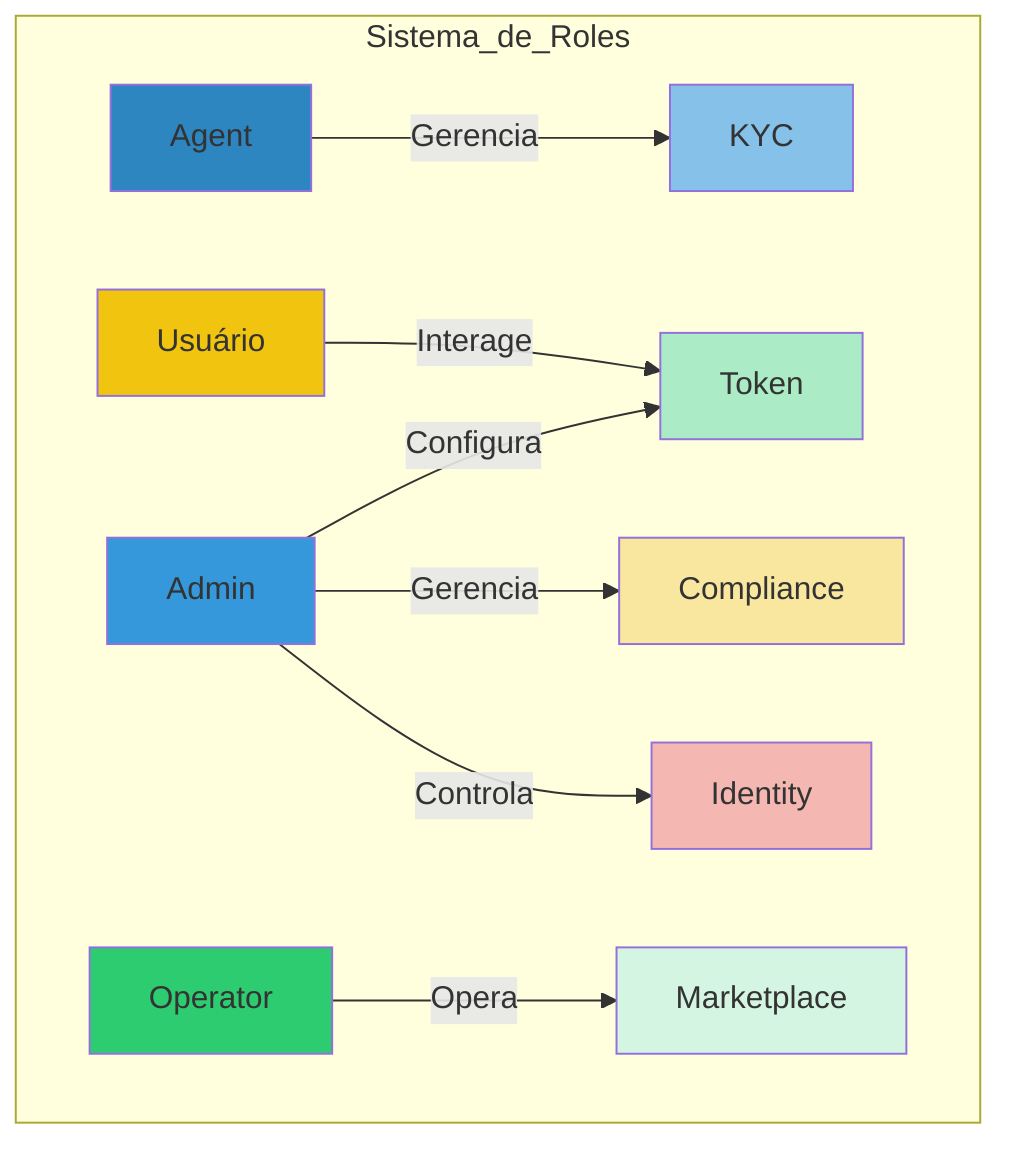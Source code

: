 graph TB
    subgraph Sistema_de_Roles
        AG[Agent]
        AD[Admin]
        OP[Operator]
        US[Usuário]
        KYC[KYC]
        T[Token]
        CR[Compliance]
        IR[Identity]
        MP[Marketplace]
    end

    AG -->|Gerencia| KYC
    AD -->|Configura| T
    AD -->|Gerencia| CR
    AD -->|Controla| IR
    OP -->|Opera| MP
    US -->|Interage| T

    style AG fill:#2E86C1
    style AD fill:#3498DB
    style OP fill:#2ECC71
    style US fill:#F1C40F
    style KYC fill:#85C1E9
    style T fill:#ABEBC6
    style CR fill:#F9E79F
    style IR fill:#F5B7B1
    style MP fill:#D5F5E3